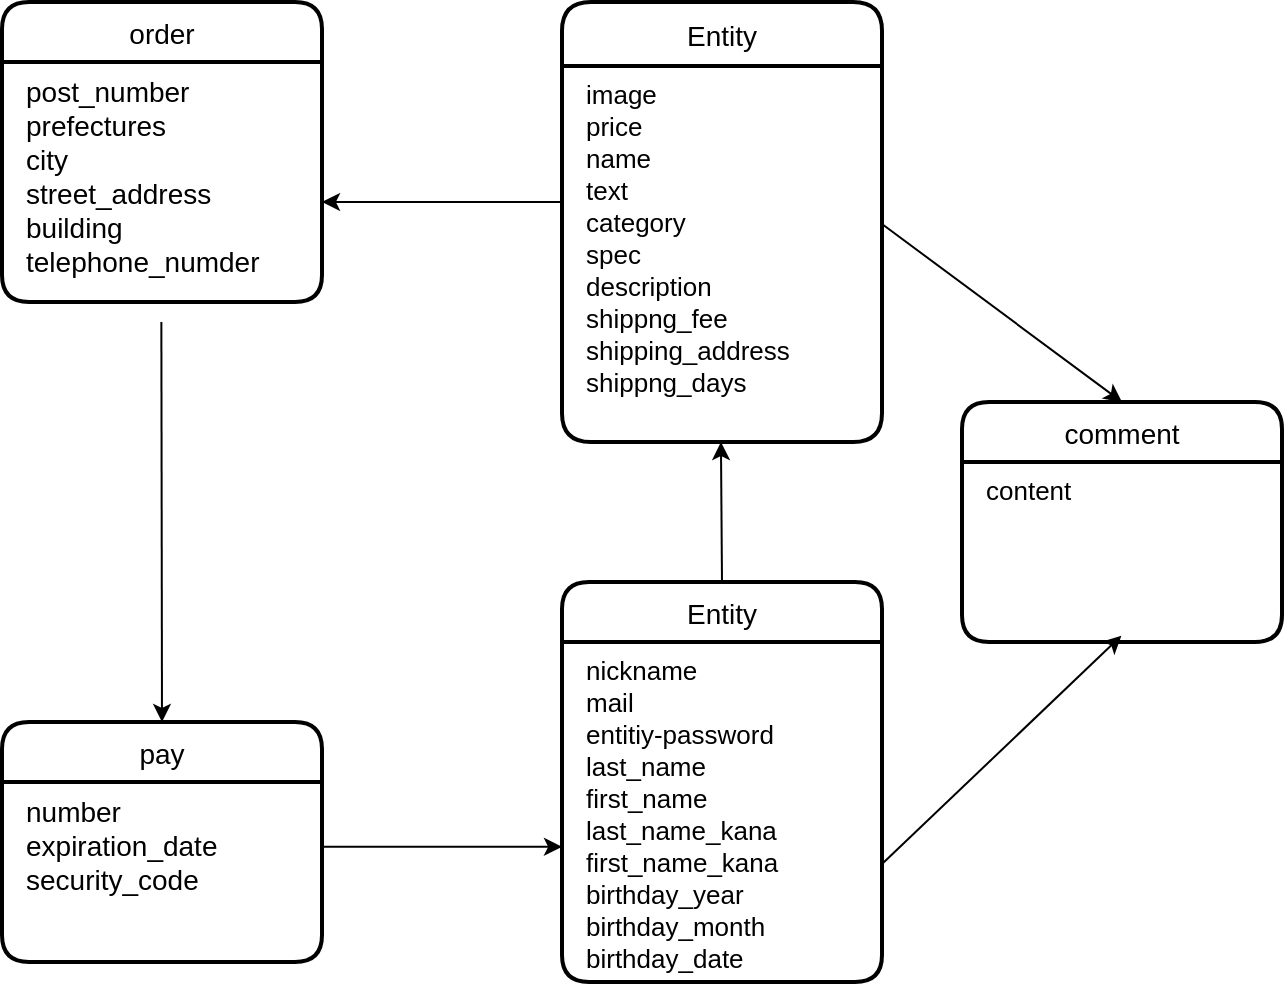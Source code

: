 <mxfile>
    <diagram id="G2o_j3hD86nhH1nPVwL7" name="ページ1">
        <mxGraphModel dx="1078" dy="681" grid="1" gridSize="10" guides="1" tooltips="1" connect="1" arrows="1" fold="1" page="1" pageScale="1" pageWidth="1600" pageHeight="900" math="0" shadow="0">
            <root>
                <mxCell id="0"/>
                <mxCell id="1" parent="0"/>
                <mxCell id="53" style="edgeStyle=none;html=1;exitX=0.5;exitY=0;exitDx=0;exitDy=0;" edge="1" parent="1" source="100">
                    <mxGeometry relative="1" as="geometry">
                        <mxPoint x="719.47" y="504" as="sourcePoint"/>
                        <mxPoint x="719.47" y="300" as="targetPoint"/>
                    </mxGeometry>
                </mxCell>
                <mxCell id="55" style="edgeStyle=none;html=1;exitX=1;exitY=0.5;exitDx=0;exitDy=0;entryX=0.498;entryY=1.03;entryDx=0;entryDy=0;entryPerimeter=0;" edge="1" parent="1">
                    <mxGeometry relative="1" as="geometry">
                        <mxPoint x="800" y="511" as="sourcePoint"/>
                        <mxPoint x="919.68" y="396.9" as="targetPoint"/>
                    </mxGeometry>
                </mxCell>
                <mxCell id="56" style="edgeStyle=none;html=1;exitX=1;exitY=0.36;exitDx=0;exitDy=0;exitPerimeter=0;" edge="1" parent="1">
                    <mxGeometry relative="1" as="geometry">
                        <mxPoint x="520" y="502.4" as="sourcePoint"/>
                        <mxPoint x="640" y="502.429" as="targetPoint"/>
                    </mxGeometry>
                </mxCell>
                <mxCell id="58" style="edgeStyle=none;html=1;exitX=0;exitY=0.5;exitDx=0;exitDy=0;entryX=1;entryY=0.5;entryDx=0;entryDy=0;" edge="1" parent="1">
                    <mxGeometry relative="1" as="geometry">
                        <mxPoint x="640" y="180" as="sourcePoint"/>
                        <mxPoint x="520" y="180" as="targetPoint"/>
                    </mxGeometry>
                </mxCell>
                <mxCell id="57" style="edgeStyle=none;html=1;entryX=0.5;entryY=0;entryDx=0;entryDy=0;exitX=0.498;exitY=1.135;exitDx=0;exitDy=0;exitPerimeter=0;" edge="1" parent="1">
                    <mxGeometry relative="1" as="geometry">
                        <mxPoint x="439.68" y="240.05" as="sourcePoint"/>
                        <mxPoint x="440" y="440" as="targetPoint"/>
                    </mxGeometry>
                </mxCell>
                <mxCell id="59" style="edgeStyle=none;html=1;entryX=0.5;entryY=0;entryDx=0;entryDy=0;exitX=1;exitY=0.5;exitDx=0;exitDy=0;" edge="1" parent="1">
                    <mxGeometry relative="1" as="geometry">
                        <mxPoint x="800" y="191" as="sourcePoint"/>
                        <mxPoint x="920" y="280" as="targetPoint"/>
                    </mxGeometry>
                </mxCell>
                <mxCell id="95" value="Entity" style="swimlane;childLayout=stackLayout;horizontal=1;startSize=32;horizontalStack=0;rounded=1;fontSize=14;fontStyle=0;strokeWidth=2;resizeParent=0;resizeLast=1;shadow=0;dashed=0;align=center;" vertex="1" parent="1">
                    <mxGeometry x="640" y="80" width="160" height="220" as="geometry"/>
                </mxCell>
                <mxCell id="96" value="image&#10;price&#10;name&#10;text&#10;category&#10;spec&#10;description&#10;shippng_fee&#10;shipping_address&#10;shippng_days" style="align=left;strokeColor=none;fillColor=none;spacingLeft=10;fontSize=13;verticalAlign=top;resizable=0;rotatable=0;part=1;" vertex="1" parent="95">
                    <mxGeometry y="32" width="160" height="188" as="geometry"/>
                </mxCell>
                <mxCell id="98" value="pay" style="swimlane;childLayout=stackLayout;horizontal=1;startSize=30;horizontalStack=0;rounded=1;fontSize=14;fontStyle=0;strokeWidth=2;resizeParent=0;resizeLast=1;shadow=0;dashed=0;align=center;" vertex="1" parent="1">
                    <mxGeometry x="360" y="440" width="160" height="120" as="geometry"/>
                </mxCell>
                <mxCell id="110" value="number&#10;expiration_date&#10;security_code" style="align=left;strokeColor=none;fillColor=none;spacingLeft=10;fontSize=14;verticalAlign=top;resizable=0;rotatable=0;part=1;" vertex="1" parent="98">
                    <mxGeometry y="30" width="160" height="90" as="geometry"/>
                </mxCell>
                <mxCell id="100" value="Entity" style="swimlane;childLayout=stackLayout;horizontal=1;startSize=30;horizontalStack=0;rounded=1;fontSize=14;fontStyle=0;strokeWidth=2;resizeParent=0;resizeLast=1;shadow=0;dashed=0;align=center;" vertex="1" parent="1">
                    <mxGeometry x="640" y="370" width="160" height="200" as="geometry"/>
                </mxCell>
                <mxCell id="101" value="nickname&#10;mail&#10;entitiy-password&#10;last_name&#10;first_name&#10;last_name_kana&#10;first_name_kana&#10;birthday_year&#10;birthday_month&#10;birthday_date" style="align=left;strokeColor=none;fillColor=none;spacingLeft=10;fontSize=13;verticalAlign=top;resizable=0;rotatable=0;part=1;" vertex="1" parent="100">
                    <mxGeometry y="30" width="160" height="170" as="geometry"/>
                </mxCell>
                <mxCell id="102" value="comment" style="swimlane;childLayout=stackLayout;horizontal=1;startSize=30;horizontalStack=0;rounded=1;fontSize=14;fontStyle=0;strokeWidth=2;resizeParent=0;resizeLast=1;shadow=0;dashed=0;align=center;" vertex="1" parent="1">
                    <mxGeometry x="840" y="280" width="160" height="120" as="geometry"/>
                </mxCell>
                <mxCell id="103" value="content" style="align=left;strokeColor=none;fillColor=none;spacingLeft=10;fontSize=13;verticalAlign=top;resizable=0;rotatable=0;part=1;" vertex="1" parent="102">
                    <mxGeometry y="30" width="160" height="90" as="geometry"/>
                </mxCell>
                <mxCell id="104" value="order" style="swimlane;childLayout=stackLayout;horizontal=1;startSize=30;horizontalStack=0;rounded=1;fontSize=14;fontStyle=0;strokeWidth=2;resizeParent=0;resizeLast=1;shadow=0;dashed=0;align=center;" vertex="1" parent="1">
                    <mxGeometry x="360" y="80" width="160" height="150" as="geometry"/>
                </mxCell>
                <mxCell id="105" value="post_number&#10;prefectures&#10;city&#10;street_address&#10;building&#10;telephone_numder" style="align=left;strokeColor=none;fillColor=none;spacingLeft=10;fontSize=14;verticalAlign=top;resizable=0;rotatable=0;part=1;" vertex="1" parent="104">
                    <mxGeometry y="30" width="160" height="120" as="geometry"/>
                </mxCell>
            </root>
        </mxGraphModel>
    </diagram>
</mxfile>